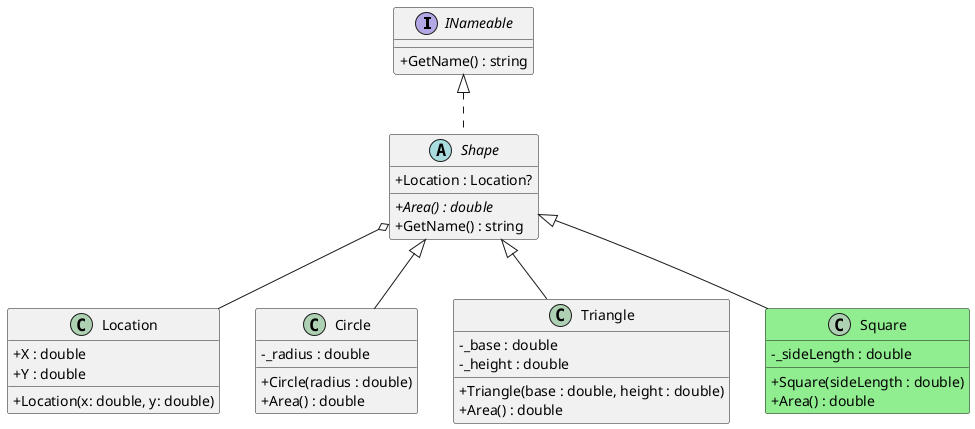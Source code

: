 ﻿@startuml
' Styling to make the diagram more readable
skinparam classAttributeIconSize 0

' Define the classes and interfaces with their members

interface INameable {
  +GetName() : string
}

class Location {
  +X : double
  +Y : double
  +Location(x: double, y: double)
}

abstract class Shape {
  + {abstract} Area() : double
  + Location : Location?
  + GetName() : string
}

class Circle {
  - _radius : double
  + Circle(radius : double)
  + Area() : double
}

class Triangle {
  - _base : double
  - _height : double
  + Triangle(base : double, height : double)
  + Area() : double
}

' Highlight the new Square class in green
class Square #lightgreen {
  - _sideLength : double
  + Square(sideLength : double)
  + Area() : double
}

' Define the relationships
INameable <|.. Shape
Shape <|-- Circle
Shape <|-- Triangle
Shape <|-- Square
Shape o-- Location

@enduml
